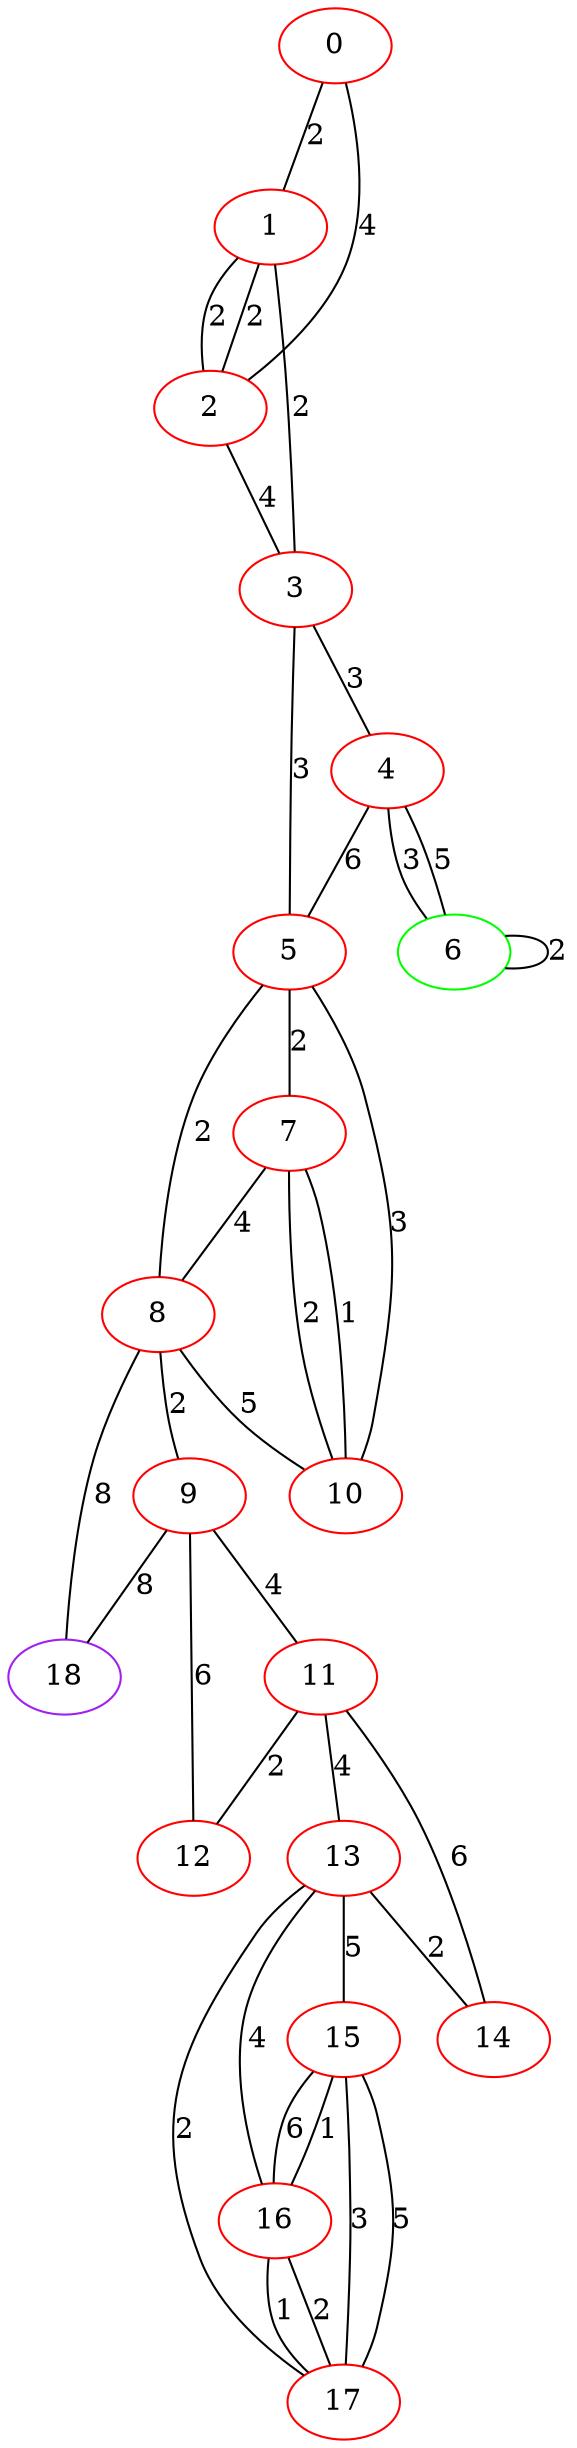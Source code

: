 graph "" {
0 [color=red, weight=1];
1 [color=red, weight=1];
2 [color=red, weight=1];
3 [color=red, weight=1];
4 [color=red, weight=1];
5 [color=red, weight=1];
6 [color=green, weight=2];
7 [color=red, weight=1];
8 [color=red, weight=1];
9 [color=red, weight=1];
10 [color=red, weight=1];
11 [color=red, weight=1];
12 [color=red, weight=1];
13 [color=red, weight=1];
14 [color=red, weight=1];
15 [color=red, weight=1];
16 [color=red, weight=1];
17 [color=red, weight=1];
18 [color=purple, weight=4];
0 -- 1  [key=0, label=2];
0 -- 2  [key=0, label=4];
1 -- 2  [key=0, label=2];
1 -- 2  [key=1, label=2];
1 -- 3  [key=0, label=2];
2 -- 3  [key=0, label=4];
3 -- 4  [key=0, label=3];
3 -- 5  [key=0, label=3];
4 -- 5  [key=0, label=6];
4 -- 6  [key=0, label=3];
4 -- 6  [key=1, label=5];
5 -- 8  [key=0, label=2];
5 -- 10  [key=0, label=3];
5 -- 7  [key=0, label=2];
6 -- 6  [key=0, label=2];
7 -- 8  [key=0, label=4];
7 -- 10  [key=0, label=1];
7 -- 10  [key=1, label=2];
8 -- 9  [key=0, label=2];
8 -- 10  [key=0, label=5];
8 -- 18  [key=0, label=8];
9 -- 18  [key=0, label=8];
9 -- 11  [key=0, label=4];
9 -- 12  [key=0, label=6];
11 -- 12  [key=0, label=2];
11 -- 13  [key=0, label=4];
11 -- 14  [key=0, label=6];
13 -- 16  [key=0, label=4];
13 -- 17  [key=0, label=2];
13 -- 14  [key=0, label=2];
13 -- 15  [key=0, label=5];
15 -- 16  [key=0, label=1];
15 -- 16  [key=1, label=6];
15 -- 17  [key=0, label=3];
15 -- 17  [key=1, label=5];
16 -- 17  [key=0, label=2];
16 -- 17  [key=1, label=1];
}
